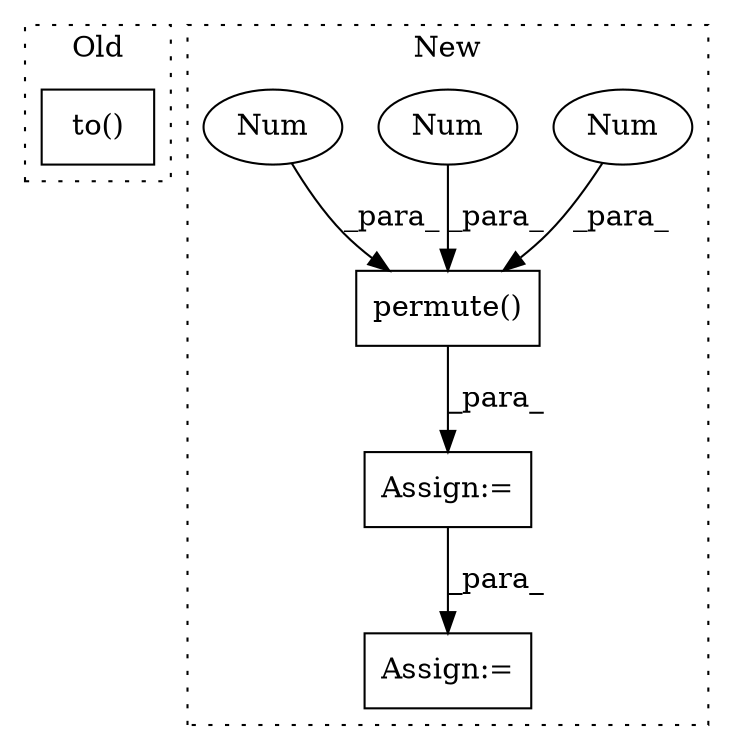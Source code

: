 digraph G {
subgraph cluster0 {
1 [label="to()" a="75" s="1162,1233" l="60,1" shape="box"];
label = "Old";
style="dotted";
}
subgraph cluster1 {
2 [label="permute()" a="75" s="1482,1505" l="16,1" shape="box"];
3 [label="Num" a="76" s="1504" l="1" shape="ellipse"];
4 [label="Num" a="76" s="1498" l="1" shape="ellipse"];
5 [label="Num" a="76" s="1501" l="1" shape="ellipse"];
6 [label="Assign:=" a="68" s="1479" l="3" shape="box"];
7 [label="Assign:=" a="68" s="1532" l="3" shape="box"];
label = "New";
style="dotted";
}
2 -> 6 [label="_para_"];
3 -> 2 [label="_para_"];
4 -> 2 [label="_para_"];
5 -> 2 [label="_para_"];
6 -> 7 [label="_para_"];
}